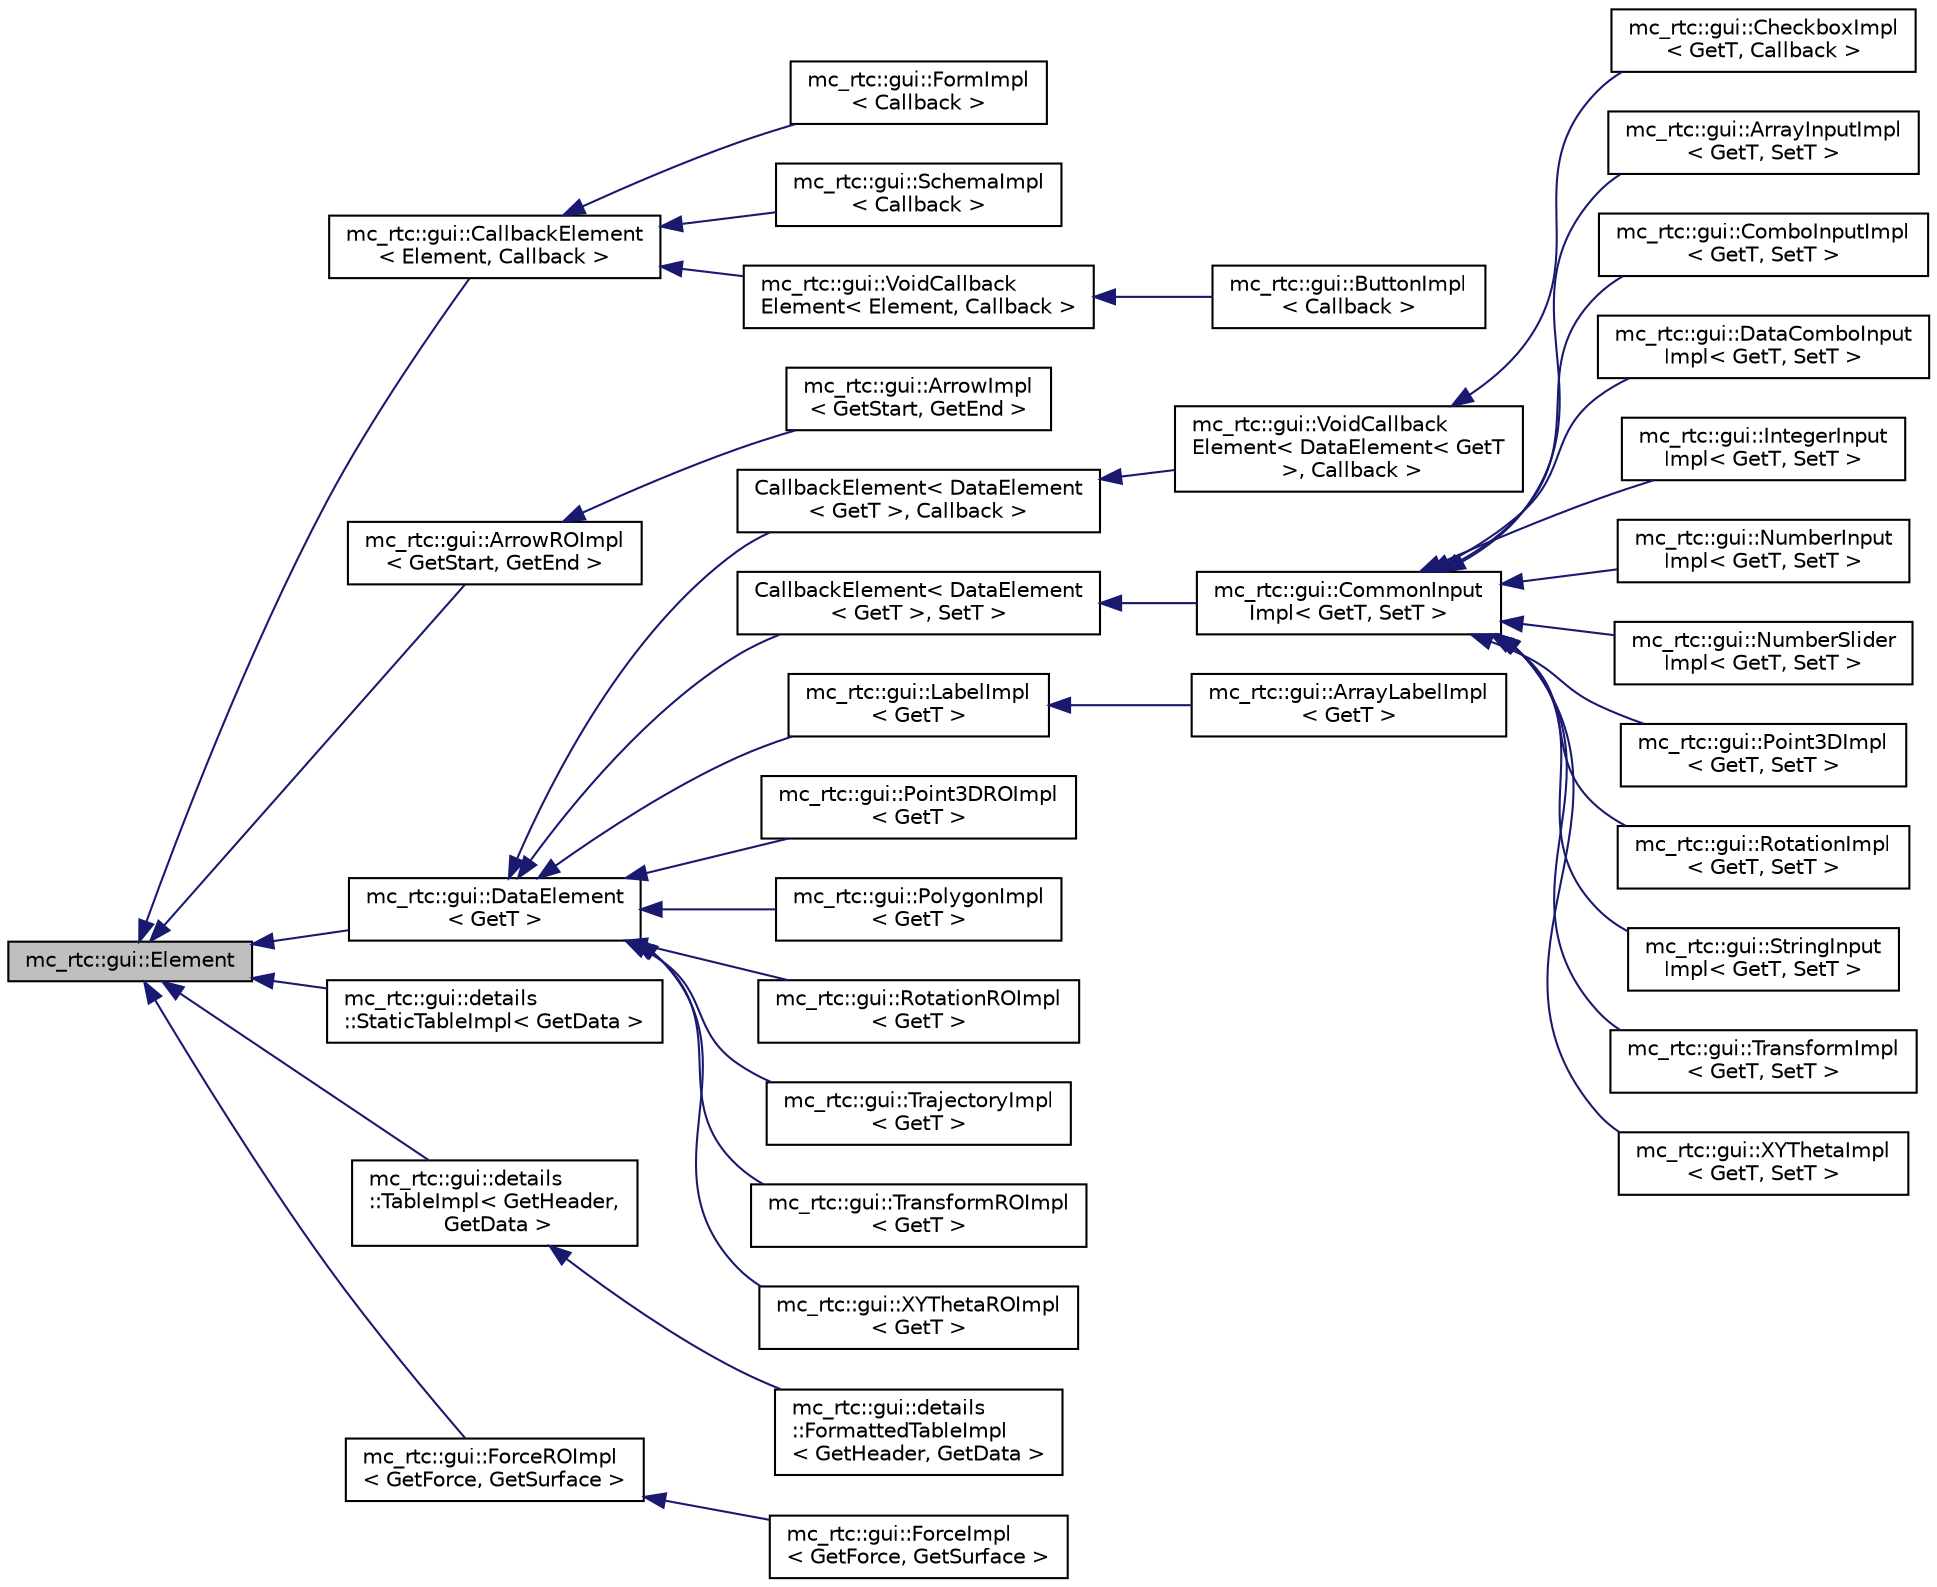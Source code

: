 digraph "mc_rtc::gui::Element"
{
 // INTERACTIVE_SVG=YES
  edge [fontname="Helvetica",fontsize="10",labelfontname="Helvetica",labelfontsize="10"];
  node [fontname="Helvetica",fontsize="10",shape=record];
  rankdir="LR";
  Node0 [label="mc_rtc::gui::Element",height=0.2,width=0.4,color="black", fillcolor="grey75", style="filled", fontcolor="black"];
  Node0 -> Node1 [dir="back",color="midnightblue",fontsize="10",style="solid",fontname="Helvetica"];
  Node1 [label="mc_rtc::gui::CallbackElement\l\< Element, Callback \>",height=0.2,width=0.4,color="black", fillcolor="white", style="filled",URL="$structmc__rtc_1_1gui_1_1CallbackElement.html"];
  Node1 -> Node2 [dir="back",color="midnightblue",fontsize="10",style="solid",fontname="Helvetica"];
  Node2 [label="mc_rtc::gui::FormImpl\l\< Callback \>",height=0.2,width=0.4,color="black", fillcolor="white", style="filled",URL="$structmc__rtc_1_1gui_1_1FormImpl.html"];
  Node1 -> Node3 [dir="back",color="midnightblue",fontsize="10",style="solid",fontname="Helvetica"];
  Node3 [label="mc_rtc::gui::SchemaImpl\l\< Callback \>",height=0.2,width=0.4,color="black", fillcolor="white", style="filled",URL="$structmc__rtc_1_1gui_1_1SchemaImpl.html"];
  Node1 -> Node4 [dir="back",color="midnightblue",fontsize="10",style="solid",fontname="Helvetica"];
  Node4 [label="mc_rtc::gui::VoidCallback\lElement\< Element, Callback \>",height=0.2,width=0.4,color="black", fillcolor="white", style="filled",URL="$structmc__rtc_1_1gui_1_1VoidCallbackElement.html"];
  Node4 -> Node5 [dir="back",color="midnightblue",fontsize="10",style="solid",fontname="Helvetica"];
  Node5 [label="mc_rtc::gui::ButtonImpl\l\< Callback \>",height=0.2,width=0.4,color="black", fillcolor="white", style="filled",URL="$structmc__rtc_1_1gui_1_1ButtonImpl.html"];
  Node0 -> Node6 [dir="back",color="midnightblue",fontsize="10",style="solid",fontname="Helvetica"];
  Node6 [label="mc_rtc::gui::ArrowROImpl\l\< GetStart, GetEnd \>",height=0.2,width=0.4,color="black", fillcolor="white", style="filled",URL="$structmc__rtc_1_1gui_1_1ArrowROImpl.html"];
  Node6 -> Node7 [dir="back",color="midnightblue",fontsize="10",style="solid",fontname="Helvetica"];
  Node7 [label="mc_rtc::gui::ArrowImpl\l\< GetStart, GetEnd \>",height=0.2,width=0.4,color="black", fillcolor="white", style="filled",URL="$structmc__rtc_1_1gui_1_1ArrowImpl.html"];
  Node0 -> Node8 [dir="back",color="midnightblue",fontsize="10",style="solid",fontname="Helvetica"];
  Node8 [label="mc_rtc::gui::DataElement\l\< GetT \>",height=0.2,width=0.4,color="black", fillcolor="white", style="filled",URL="$structmc__rtc_1_1gui_1_1DataElement.html"];
  Node8 -> Node9 [dir="back",color="midnightblue",fontsize="10",style="solid",fontname="Helvetica"];
  Node9 [label="CallbackElement\< DataElement\l\< GetT \>, Callback \>",height=0.2,width=0.4,color="black", fillcolor="white", style="filled",URL="$structmc__rtc_1_1gui_1_1CallbackElement.html"];
  Node9 -> Node10 [dir="back",color="midnightblue",fontsize="10",style="solid",fontname="Helvetica"];
  Node10 [label="mc_rtc::gui::VoidCallback\lElement\< DataElement\< GetT\l \>, Callback \>",height=0.2,width=0.4,color="black", fillcolor="white", style="filled",URL="$structmc__rtc_1_1gui_1_1VoidCallbackElement.html"];
  Node10 -> Node11 [dir="back",color="midnightblue",fontsize="10",style="solid",fontname="Helvetica"];
  Node11 [label="mc_rtc::gui::CheckboxImpl\l\< GetT, Callback \>",height=0.2,width=0.4,color="black", fillcolor="white", style="filled",URL="$structmc__rtc_1_1gui_1_1CheckboxImpl.html"];
  Node8 -> Node12 [dir="back",color="midnightblue",fontsize="10",style="solid",fontname="Helvetica"];
  Node12 [label="CallbackElement\< DataElement\l\< GetT \>, SetT \>",height=0.2,width=0.4,color="black", fillcolor="white", style="filled",URL="$structmc__rtc_1_1gui_1_1CallbackElement.html"];
  Node12 -> Node13 [dir="back",color="midnightblue",fontsize="10",style="solid",fontname="Helvetica"];
  Node13 [label="mc_rtc::gui::CommonInput\lImpl\< GetT, SetT \>",height=0.2,width=0.4,color="black", fillcolor="white", style="filled",URL="$structmc__rtc_1_1gui_1_1CommonInputImpl.html"];
  Node13 -> Node14 [dir="back",color="midnightblue",fontsize="10",style="solid",fontname="Helvetica"];
  Node14 [label="mc_rtc::gui::ArrayInputImpl\l\< GetT, SetT \>",height=0.2,width=0.4,color="black", fillcolor="white", style="filled",URL="$structmc__rtc_1_1gui_1_1ArrayInputImpl.html"];
  Node13 -> Node15 [dir="back",color="midnightblue",fontsize="10",style="solid",fontname="Helvetica"];
  Node15 [label="mc_rtc::gui::ComboInputImpl\l\< GetT, SetT \>",height=0.2,width=0.4,color="black", fillcolor="white", style="filled",URL="$structmc__rtc_1_1gui_1_1ComboInputImpl.html"];
  Node13 -> Node16 [dir="back",color="midnightblue",fontsize="10",style="solid",fontname="Helvetica"];
  Node16 [label="mc_rtc::gui::DataComboInput\lImpl\< GetT, SetT \>",height=0.2,width=0.4,color="black", fillcolor="white", style="filled",URL="$structmc__rtc_1_1gui_1_1DataComboInputImpl.html"];
  Node13 -> Node17 [dir="back",color="midnightblue",fontsize="10",style="solid",fontname="Helvetica"];
  Node17 [label="mc_rtc::gui::IntegerInput\lImpl\< GetT, SetT \>",height=0.2,width=0.4,color="black", fillcolor="white", style="filled",URL="$structmc__rtc_1_1gui_1_1IntegerInputImpl.html"];
  Node13 -> Node18 [dir="back",color="midnightblue",fontsize="10",style="solid",fontname="Helvetica"];
  Node18 [label="mc_rtc::gui::NumberInput\lImpl\< GetT, SetT \>",height=0.2,width=0.4,color="black", fillcolor="white", style="filled",URL="$structmc__rtc_1_1gui_1_1NumberInputImpl.html"];
  Node13 -> Node19 [dir="back",color="midnightblue",fontsize="10",style="solid",fontname="Helvetica"];
  Node19 [label="mc_rtc::gui::NumberSlider\lImpl\< GetT, SetT \>",height=0.2,width=0.4,color="black", fillcolor="white", style="filled",URL="$structmc__rtc_1_1gui_1_1NumberSliderImpl.html"];
  Node13 -> Node20 [dir="back",color="midnightblue",fontsize="10",style="solid",fontname="Helvetica"];
  Node20 [label="mc_rtc::gui::Point3DImpl\l\< GetT, SetT \>",height=0.2,width=0.4,color="black", fillcolor="white", style="filled",URL="$structmc__rtc_1_1gui_1_1Point3DImpl.html"];
  Node13 -> Node21 [dir="back",color="midnightblue",fontsize="10",style="solid",fontname="Helvetica"];
  Node21 [label="mc_rtc::gui::RotationImpl\l\< GetT, SetT \>",height=0.2,width=0.4,color="black", fillcolor="white", style="filled",URL="$structmc__rtc_1_1gui_1_1RotationImpl.html"];
  Node13 -> Node22 [dir="back",color="midnightblue",fontsize="10",style="solid",fontname="Helvetica"];
  Node22 [label="mc_rtc::gui::StringInput\lImpl\< GetT, SetT \>",height=0.2,width=0.4,color="black", fillcolor="white", style="filled",URL="$structmc__rtc_1_1gui_1_1StringInputImpl.html"];
  Node13 -> Node23 [dir="back",color="midnightblue",fontsize="10",style="solid",fontname="Helvetica"];
  Node23 [label="mc_rtc::gui::TransformImpl\l\< GetT, SetT \>",height=0.2,width=0.4,color="black", fillcolor="white", style="filled",URL="$structmc__rtc_1_1gui_1_1TransformImpl.html"];
  Node13 -> Node24 [dir="back",color="midnightblue",fontsize="10",style="solid",fontname="Helvetica"];
  Node24 [label="mc_rtc::gui::XYThetaImpl\l\< GetT, SetT \>",height=0.2,width=0.4,color="black", fillcolor="white", style="filled",URL="$structmc__rtc_1_1gui_1_1XYThetaImpl.html"];
  Node8 -> Node25 [dir="back",color="midnightblue",fontsize="10",style="solid",fontname="Helvetica"];
  Node25 [label="mc_rtc::gui::LabelImpl\l\< GetT \>",height=0.2,width=0.4,color="black", fillcolor="white", style="filled",URL="$structmc__rtc_1_1gui_1_1LabelImpl.html"];
  Node25 -> Node26 [dir="back",color="midnightblue",fontsize="10",style="solid",fontname="Helvetica"];
  Node26 [label="mc_rtc::gui::ArrayLabelImpl\l\< GetT \>",height=0.2,width=0.4,color="black", fillcolor="white", style="filled",URL="$structmc__rtc_1_1gui_1_1ArrayLabelImpl.html"];
  Node8 -> Node27 [dir="back",color="midnightblue",fontsize="10",style="solid",fontname="Helvetica"];
  Node27 [label="mc_rtc::gui::Point3DROImpl\l\< GetT \>",height=0.2,width=0.4,color="black", fillcolor="white", style="filled",URL="$structmc__rtc_1_1gui_1_1Point3DROImpl.html"];
  Node8 -> Node28 [dir="back",color="midnightblue",fontsize="10",style="solid",fontname="Helvetica"];
  Node28 [label="mc_rtc::gui::PolygonImpl\l\< GetT \>",height=0.2,width=0.4,color="black", fillcolor="white", style="filled",URL="$structmc__rtc_1_1gui_1_1PolygonImpl.html"];
  Node8 -> Node29 [dir="back",color="midnightblue",fontsize="10",style="solid",fontname="Helvetica"];
  Node29 [label="mc_rtc::gui::RotationROImpl\l\< GetT \>",height=0.2,width=0.4,color="black", fillcolor="white", style="filled",URL="$structmc__rtc_1_1gui_1_1RotationROImpl.html"];
  Node8 -> Node30 [dir="back",color="midnightblue",fontsize="10",style="solid",fontname="Helvetica"];
  Node30 [label="mc_rtc::gui::TrajectoryImpl\l\< GetT \>",height=0.2,width=0.4,color="black", fillcolor="white", style="filled",URL="$structmc__rtc_1_1gui_1_1TrajectoryImpl.html"];
  Node8 -> Node31 [dir="back",color="midnightblue",fontsize="10",style="solid",fontname="Helvetica"];
  Node31 [label="mc_rtc::gui::TransformROImpl\l\< GetT \>",height=0.2,width=0.4,color="black", fillcolor="white", style="filled",URL="$structmc__rtc_1_1gui_1_1TransformROImpl.html"];
  Node8 -> Node32 [dir="back",color="midnightblue",fontsize="10",style="solid",fontname="Helvetica"];
  Node32 [label="mc_rtc::gui::XYThetaROImpl\l\< GetT \>",height=0.2,width=0.4,color="black", fillcolor="white", style="filled",URL="$structmc__rtc_1_1gui_1_1XYThetaROImpl.html"];
  Node0 -> Node33 [dir="back",color="midnightblue",fontsize="10",style="solid",fontname="Helvetica"];
  Node33 [label="mc_rtc::gui::details\l::StaticTableImpl\< GetData \>",height=0.2,width=0.4,color="black", fillcolor="white", style="filled",URL="$structmc__rtc_1_1gui_1_1details_1_1StaticTableImpl.html"];
  Node0 -> Node34 [dir="back",color="midnightblue",fontsize="10",style="solid",fontname="Helvetica"];
  Node34 [label="mc_rtc::gui::details\l::TableImpl\< GetHeader,\l GetData \>",height=0.2,width=0.4,color="black", fillcolor="white", style="filled",URL="$structmc__rtc_1_1gui_1_1details_1_1TableImpl.html"];
  Node34 -> Node35 [dir="back",color="midnightblue",fontsize="10",style="solid",fontname="Helvetica"];
  Node35 [label="mc_rtc::gui::details\l::FormattedTableImpl\l\< GetHeader, GetData \>",height=0.2,width=0.4,color="black", fillcolor="white", style="filled",URL="$structmc__rtc_1_1gui_1_1details_1_1FormattedTableImpl.html"];
  Node0 -> Node36 [dir="back",color="midnightblue",fontsize="10",style="solid",fontname="Helvetica"];
  Node36 [label="mc_rtc::gui::ForceROImpl\l\< GetForce, GetSurface \>",height=0.2,width=0.4,color="black", fillcolor="white", style="filled",URL="$structmc__rtc_1_1gui_1_1ForceROImpl.html"];
  Node36 -> Node37 [dir="back",color="midnightblue",fontsize="10",style="solid",fontname="Helvetica"];
  Node37 [label="mc_rtc::gui::ForceImpl\l\< GetForce, GetSurface \>",height=0.2,width=0.4,color="black", fillcolor="white", style="filled",URL="$structmc__rtc_1_1gui_1_1ForceImpl.html"];
}
